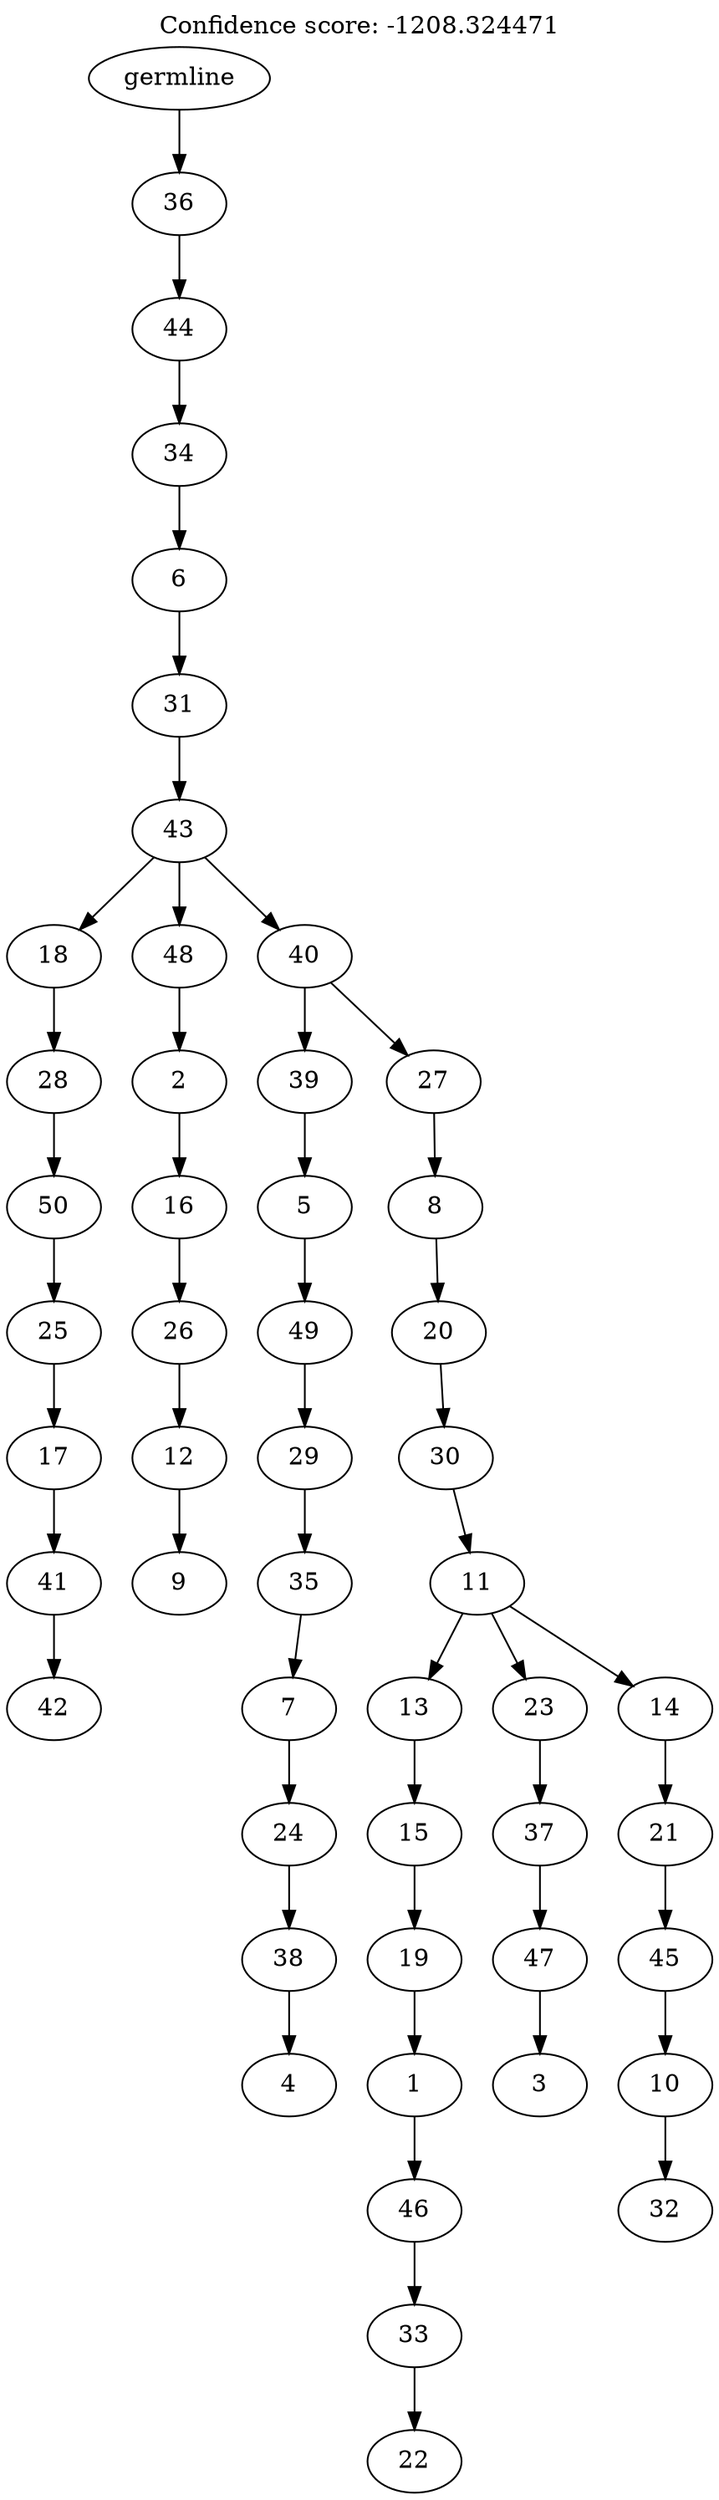 digraph g {
	"49" -> "50";
	"50" [label="42"];
	"48" -> "49";
	"49" [label="41"];
	"47" -> "48";
	"48" [label="17"];
	"46" -> "47";
	"47" [label="25"];
	"45" -> "46";
	"46" [label="50"];
	"44" -> "45";
	"45" [label="28"];
	"42" -> "43";
	"43" [label="9"];
	"41" -> "42";
	"42" [label="12"];
	"40" -> "41";
	"41" [label="26"];
	"39" -> "40";
	"40" [label="16"];
	"38" -> "39";
	"39" [label="2"];
	"36" -> "37";
	"37" [label="4"];
	"35" -> "36";
	"36" [label="38"];
	"34" -> "35";
	"35" [label="24"];
	"33" -> "34";
	"34" [label="7"];
	"32" -> "33";
	"33" [label="35"];
	"31" -> "32";
	"32" [label="29"];
	"30" -> "31";
	"31" [label="49"];
	"29" -> "30";
	"30" [label="5"];
	"27" -> "28";
	"28" [label="22"];
	"26" -> "27";
	"27" [label="33"];
	"25" -> "26";
	"26" [label="46"];
	"24" -> "25";
	"25" [label="1"];
	"23" -> "24";
	"24" [label="19"];
	"22" -> "23";
	"23" [label="15"];
	"20" -> "21";
	"21" [label="3"];
	"19" -> "20";
	"20" [label="47"];
	"18" -> "19";
	"19" [label="37"];
	"16" -> "17";
	"17" [label="32"];
	"15" -> "16";
	"16" [label="10"];
	"14" -> "15";
	"15" [label="45"];
	"13" -> "14";
	"14" [label="21"];
	"12" -> "13";
	"13" [label="14"];
	"12" -> "18";
	"18" [label="23"];
	"12" -> "22";
	"22" [label="13"];
	"11" -> "12";
	"12" [label="11"];
	"10" -> "11";
	"11" [label="30"];
	"9" -> "10";
	"10" [label="20"];
	"8" -> "9";
	"9" [label="8"];
	"7" -> "8";
	"8" [label="27"];
	"7" -> "29";
	"29" [label="39"];
	"6" -> "7";
	"7" [label="40"];
	"6" -> "38";
	"38" [label="48"];
	"6" -> "44";
	"44" [label="18"];
	"5" -> "6";
	"6" [label="43"];
	"4" -> "5";
	"5" [label="31"];
	"3" -> "4";
	"4" [label="6"];
	"2" -> "3";
	"3" [label="34"];
	"1" -> "2";
	"2" [label="44"];
	"0" -> "1";
	"1" [label="36"];
	"0" [label="germline"];
	labelloc="t";
	label="Confidence score: -1208.324471";
}
